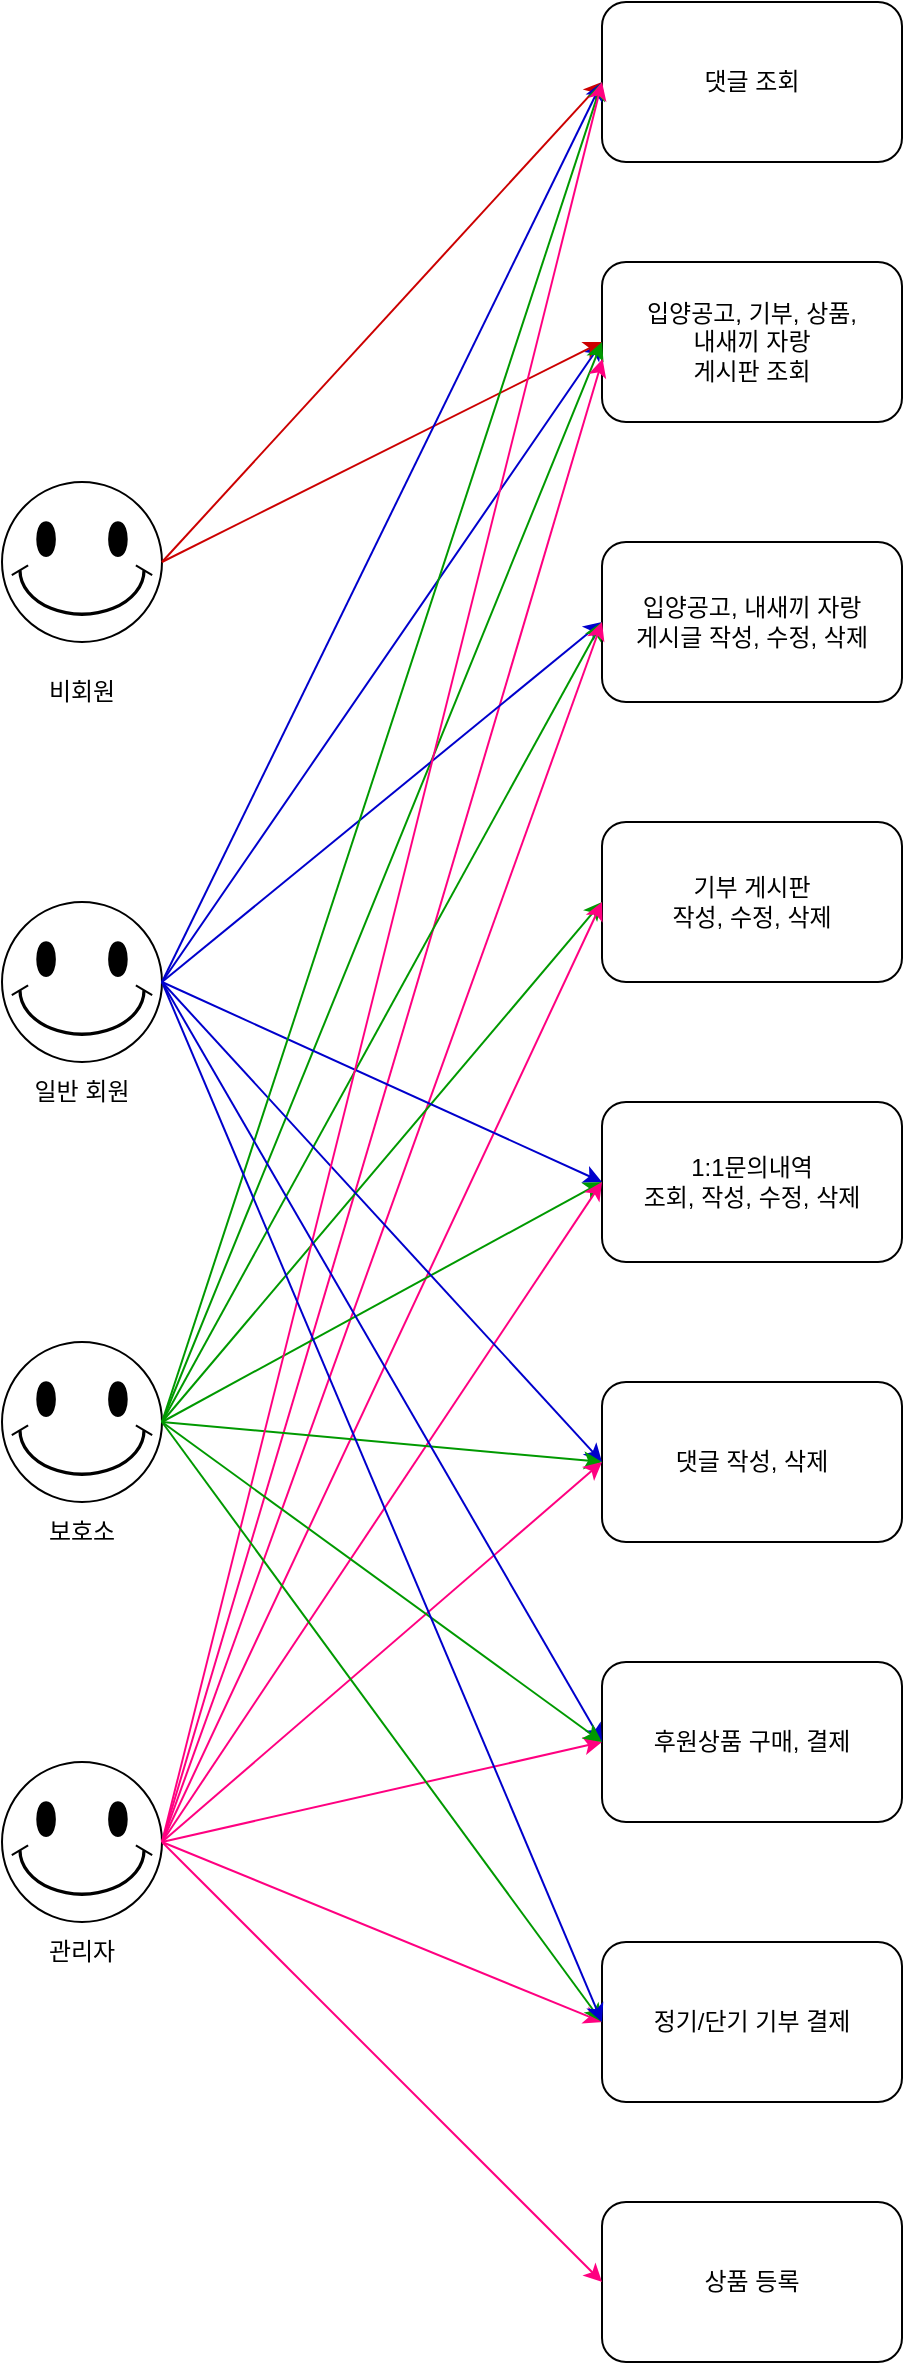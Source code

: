 <mxfile version="16.2.7" type="github">
  <diagram id="yjNOr1RJLhWs88t-OZul" name="Page-1">
    <mxGraphModel dx="1209" dy="1795" grid="1" gridSize="10" guides="1" tooltips="1" connect="1" arrows="1" fold="1" page="1" pageScale="1" pageWidth="827" pageHeight="1169" math="0" shadow="0">
      <root>
        <mxCell id="0" />
        <mxCell id="1" parent="0" />
        <mxCell id="6sxKldOaOXXoCHsrfIVs-1" value="" style="verticalLabelPosition=bottom;verticalAlign=top;html=1;shape=mxgraph.basic.smiley" vertex="1" parent="1">
          <mxGeometry x="80" y="-110" width="80" height="80" as="geometry" />
        </mxCell>
        <mxCell id="6sxKldOaOXXoCHsrfIVs-2" value="" style="rounded=1;whiteSpace=wrap;html=1;" vertex="1" parent="1">
          <mxGeometry x="380" y="-220" width="150" height="80" as="geometry" />
        </mxCell>
        <mxCell id="6sxKldOaOXXoCHsrfIVs-3" value="비회원" style="text;html=1;strokeColor=none;fillColor=none;align=center;verticalAlign=middle;whiteSpace=wrap;rounded=0;" vertex="1" parent="1">
          <mxGeometry x="90" y="-20" width="60" height="30" as="geometry" />
        </mxCell>
        <mxCell id="6sxKldOaOXXoCHsrfIVs-4" value="" style="verticalLabelPosition=bottom;verticalAlign=top;html=1;shape=mxgraph.basic.smiley" vertex="1" parent="1">
          <mxGeometry x="80" y="100" width="80" height="80" as="geometry" />
        </mxCell>
        <mxCell id="6sxKldOaOXXoCHsrfIVs-5" value="일반 회원" style="text;html=1;strokeColor=none;fillColor=none;align=center;verticalAlign=middle;whiteSpace=wrap;rounded=0;" vertex="1" parent="1">
          <mxGeometry x="90" y="180" width="60" height="30" as="geometry" />
        </mxCell>
        <mxCell id="6sxKldOaOXXoCHsrfIVs-6" value="" style="verticalLabelPosition=bottom;verticalAlign=top;html=1;shape=mxgraph.basic.smiley" vertex="1" parent="1">
          <mxGeometry x="80" y="320" width="80" height="80" as="geometry" />
        </mxCell>
        <mxCell id="6sxKldOaOXXoCHsrfIVs-7" value="보호소" style="text;html=1;strokeColor=none;fillColor=none;align=center;verticalAlign=middle;whiteSpace=wrap;rounded=0;" vertex="1" parent="1">
          <mxGeometry x="90" y="400" width="60" height="30" as="geometry" />
        </mxCell>
        <mxCell id="6sxKldOaOXXoCHsrfIVs-8" value="" style="verticalLabelPosition=bottom;verticalAlign=top;html=1;shape=mxgraph.basic.smiley" vertex="1" parent="1">
          <mxGeometry x="80" y="530" width="80" height="80" as="geometry" />
        </mxCell>
        <mxCell id="6sxKldOaOXXoCHsrfIVs-9" value="관리자" style="text;html=1;strokeColor=none;fillColor=none;align=center;verticalAlign=middle;whiteSpace=wrap;rounded=0;" vertex="1" parent="1">
          <mxGeometry x="90" y="610" width="60" height="30" as="geometry" />
        </mxCell>
        <mxCell id="6sxKldOaOXXoCHsrfIVs-10" value="입양공고, 기부, 상품, 내새끼 자랑&lt;br&gt;게시판 조회" style="text;html=1;strokeColor=none;fillColor=none;align=center;verticalAlign=middle;whiteSpace=wrap;rounded=0;" vertex="1" parent="1">
          <mxGeometry x="400" y="-210" width="110" height="60" as="geometry" />
        </mxCell>
        <mxCell id="6sxKldOaOXXoCHsrfIVs-11" value="" style="rounded=1;whiteSpace=wrap;html=1;" vertex="1" parent="1">
          <mxGeometry x="380" y="-80" width="150" height="80" as="geometry" />
        </mxCell>
        <mxCell id="6sxKldOaOXXoCHsrfIVs-12" value="입양공고, 내새끼 자랑&lt;br&gt;게시글 작성, 수정, 삭제" style="text;html=1;strokeColor=none;fillColor=none;align=center;verticalAlign=middle;whiteSpace=wrap;rounded=0;" vertex="1" parent="1">
          <mxGeometry x="390" y="-70" width="130" height="60" as="geometry" />
        </mxCell>
        <mxCell id="6sxKldOaOXXoCHsrfIVs-13" value="" style="rounded=1;whiteSpace=wrap;html=1;" vertex="1" parent="1">
          <mxGeometry x="380" y="60" width="150" height="80" as="geometry" />
        </mxCell>
        <mxCell id="6sxKldOaOXXoCHsrfIVs-14" value="기부 게시판 &lt;br&gt;작성, 수정, 삭제" style="text;html=1;strokeColor=none;fillColor=none;align=center;verticalAlign=middle;whiteSpace=wrap;rounded=0;" vertex="1" parent="1">
          <mxGeometry x="390" y="70" width="130" height="60" as="geometry" />
        </mxCell>
        <mxCell id="6sxKldOaOXXoCHsrfIVs-15" value="" style="rounded=1;whiteSpace=wrap;html=1;" vertex="1" parent="1">
          <mxGeometry x="380" y="620" width="150" height="80" as="geometry" />
        </mxCell>
        <mxCell id="6sxKldOaOXXoCHsrfIVs-16" value="정기/단기 기부 결제" style="text;html=1;strokeColor=none;fillColor=none;align=center;verticalAlign=middle;whiteSpace=wrap;rounded=0;" vertex="1" parent="1">
          <mxGeometry x="390" y="630" width="130" height="60" as="geometry" />
        </mxCell>
        <mxCell id="6sxKldOaOXXoCHsrfIVs-17" value="" style="rounded=1;whiteSpace=wrap;html=1;" vertex="1" parent="1">
          <mxGeometry x="380" y="480" width="150" height="80" as="geometry" />
        </mxCell>
        <mxCell id="6sxKldOaOXXoCHsrfIVs-18" value="후원상품 구매, 결제" style="text;html=1;strokeColor=none;fillColor=none;align=center;verticalAlign=middle;whiteSpace=wrap;rounded=0;" vertex="1" parent="1">
          <mxGeometry x="390" y="490" width="130" height="60" as="geometry" />
        </mxCell>
        <mxCell id="6sxKldOaOXXoCHsrfIVs-19" value="" style="rounded=1;whiteSpace=wrap;html=1;" vertex="1" parent="1">
          <mxGeometry x="380" y="200" width="150" height="80" as="geometry" />
        </mxCell>
        <mxCell id="6sxKldOaOXXoCHsrfIVs-20" value="1:1문의내역&lt;br&gt;조회, 작성, 수정, 삭제" style="text;html=1;strokeColor=none;fillColor=none;align=center;verticalAlign=middle;whiteSpace=wrap;rounded=0;" vertex="1" parent="1">
          <mxGeometry x="390" y="210" width="130" height="60" as="geometry" />
        </mxCell>
        <mxCell id="6sxKldOaOXXoCHsrfIVs-21" value="" style="rounded=1;whiteSpace=wrap;html=1;" vertex="1" parent="1">
          <mxGeometry x="380" y="340" width="150" height="80" as="geometry" />
        </mxCell>
        <mxCell id="6sxKldOaOXXoCHsrfIVs-22" value="댓글 작성, 삭제" style="text;html=1;strokeColor=none;fillColor=none;align=center;verticalAlign=middle;whiteSpace=wrap;rounded=0;" vertex="1" parent="1">
          <mxGeometry x="390" y="350" width="130" height="60" as="geometry" />
        </mxCell>
        <mxCell id="6sxKldOaOXXoCHsrfIVs-25" value="" style="endArrow=classic;html=1;rounded=0;exitX=1;exitY=0.5;exitDx=0;exitDy=0;exitPerimeter=0;entryX=0;entryY=0.5;entryDx=0;entryDy=0;strokeColor=#0000CC;" edge="1" parent="1" source="6sxKldOaOXXoCHsrfIVs-4" target="6sxKldOaOXXoCHsrfIVs-2">
          <mxGeometry width="50" height="50" relative="1" as="geometry">
            <mxPoint x="390" y="110" as="sourcePoint" />
            <mxPoint x="440" y="60" as="targetPoint" />
          </mxGeometry>
        </mxCell>
        <mxCell id="6sxKldOaOXXoCHsrfIVs-26" value="" style="endArrow=classic;html=1;rounded=0;exitX=1;exitY=0.5;exitDx=0;exitDy=0;exitPerimeter=0;entryX=0;entryY=0.5;entryDx=0;entryDy=0;strokeColor=#CC0000;" edge="1" parent="1" source="6sxKldOaOXXoCHsrfIVs-1" target="6sxKldOaOXXoCHsrfIVs-2">
          <mxGeometry width="50" height="50" relative="1" as="geometry">
            <mxPoint x="390" y="110" as="sourcePoint" />
            <mxPoint x="440" y="60" as="targetPoint" />
          </mxGeometry>
        </mxCell>
        <mxCell id="6sxKldOaOXXoCHsrfIVs-27" value="" style="endArrow=classic;html=1;rounded=0;exitX=1;exitY=0.5;exitDx=0;exitDy=0;exitPerimeter=0;entryX=0;entryY=0.5;entryDx=0;entryDy=0;strokeColor=#009900;" edge="1" parent="1" source="6sxKldOaOXXoCHsrfIVs-6" target="6sxKldOaOXXoCHsrfIVs-2">
          <mxGeometry width="50" height="50" relative="1" as="geometry">
            <mxPoint x="390" y="110" as="sourcePoint" />
            <mxPoint x="440" y="60" as="targetPoint" />
          </mxGeometry>
        </mxCell>
        <mxCell id="6sxKldOaOXXoCHsrfIVs-28" value="" style="endArrow=classic;html=1;rounded=0;entryX=0.002;entryY=0.606;entryDx=0;entryDy=0;entryPerimeter=0;exitX=1;exitY=0.5;exitDx=0;exitDy=0;exitPerimeter=0;strokeColor=#FF0080;" edge="1" parent="1" source="6sxKldOaOXXoCHsrfIVs-8" target="6sxKldOaOXXoCHsrfIVs-2">
          <mxGeometry width="50" height="50" relative="1" as="geometry">
            <mxPoint x="390" as="sourcePoint" />
            <mxPoint x="440" y="-50" as="targetPoint" />
          </mxGeometry>
        </mxCell>
        <mxCell id="6sxKldOaOXXoCHsrfIVs-29" value="" style="endArrow=classic;html=1;rounded=0;exitX=1;exitY=0.5;exitDx=0;exitDy=0;exitPerimeter=0;entryX=0;entryY=0.5;entryDx=0;entryDy=0;strokeColor=#0000CC;" edge="1" parent="1" source="6sxKldOaOXXoCHsrfIVs-4" target="6sxKldOaOXXoCHsrfIVs-11">
          <mxGeometry width="50" height="50" relative="1" as="geometry">
            <mxPoint x="390" y="210" as="sourcePoint" />
            <mxPoint x="440" y="160" as="targetPoint" />
          </mxGeometry>
        </mxCell>
        <mxCell id="6sxKldOaOXXoCHsrfIVs-30" value="" style="endArrow=classic;html=1;rounded=0;exitX=1;exitY=0.5;exitDx=0;exitDy=0;exitPerimeter=0;entryX=0;entryY=0.5;entryDx=0;entryDy=0;strokeColor=#009900;" edge="1" parent="1" source="6sxKldOaOXXoCHsrfIVs-6" target="6sxKldOaOXXoCHsrfIVs-11">
          <mxGeometry width="50" height="50" relative="1" as="geometry">
            <mxPoint x="390" y="210" as="sourcePoint" />
            <mxPoint x="440" y="160" as="targetPoint" />
          </mxGeometry>
        </mxCell>
        <mxCell id="6sxKldOaOXXoCHsrfIVs-31" value="" style="endArrow=classic;html=1;rounded=0;exitX=1;exitY=0.5;exitDx=0;exitDy=0;exitPerimeter=0;entryX=0;entryY=0.5;entryDx=0;entryDy=0;strokeColor=#FF0080;" edge="1" parent="1" source="6sxKldOaOXXoCHsrfIVs-8" target="6sxKldOaOXXoCHsrfIVs-11">
          <mxGeometry width="50" height="50" relative="1" as="geometry">
            <mxPoint x="390" y="210" as="sourcePoint" />
            <mxPoint x="440" y="160" as="targetPoint" />
          </mxGeometry>
        </mxCell>
        <mxCell id="6sxKldOaOXXoCHsrfIVs-32" value="" style="endArrow=classic;html=1;rounded=0;exitX=1;exitY=0.5;exitDx=0;exitDy=0;exitPerimeter=0;entryX=0;entryY=0.5;entryDx=0;entryDy=0;strokeColor=#009900;" edge="1" parent="1" source="6sxKldOaOXXoCHsrfIVs-6" target="6sxKldOaOXXoCHsrfIVs-13">
          <mxGeometry width="50" height="50" relative="1" as="geometry">
            <mxPoint x="390" y="320" as="sourcePoint" />
            <mxPoint x="440" y="270" as="targetPoint" />
          </mxGeometry>
        </mxCell>
        <mxCell id="6sxKldOaOXXoCHsrfIVs-33" value="" style="endArrow=classic;html=1;rounded=0;exitX=1;exitY=0.5;exitDx=0;exitDy=0;exitPerimeter=0;entryX=0;entryY=0.5;entryDx=0;entryDy=0;strokeColor=#FF0080;" edge="1" parent="1" source="6sxKldOaOXXoCHsrfIVs-8" target="6sxKldOaOXXoCHsrfIVs-13">
          <mxGeometry width="50" height="50" relative="1" as="geometry">
            <mxPoint x="390" y="320" as="sourcePoint" />
            <mxPoint x="440" y="270" as="targetPoint" />
          </mxGeometry>
        </mxCell>
        <mxCell id="6sxKldOaOXXoCHsrfIVs-34" value="" style="endArrow=classic;html=1;rounded=0;exitX=1;exitY=0.5;exitDx=0;exitDy=0;exitPerimeter=0;entryX=0;entryY=0.5;entryDx=0;entryDy=0;strokeColor=#0000CC;" edge="1" parent="1" source="6sxKldOaOXXoCHsrfIVs-4" target="6sxKldOaOXXoCHsrfIVs-19">
          <mxGeometry width="50" height="50" relative="1" as="geometry">
            <mxPoint x="390" y="320" as="sourcePoint" />
            <mxPoint x="440" y="270" as="targetPoint" />
          </mxGeometry>
        </mxCell>
        <mxCell id="6sxKldOaOXXoCHsrfIVs-35" value="" style="endArrow=classic;html=1;rounded=0;exitX=1;exitY=0.5;exitDx=0;exitDy=0;exitPerimeter=0;entryX=0;entryY=0.5;entryDx=0;entryDy=0;strokeColor=#009900;" edge="1" parent="1" source="6sxKldOaOXXoCHsrfIVs-6" target="6sxKldOaOXXoCHsrfIVs-19">
          <mxGeometry width="50" height="50" relative="1" as="geometry">
            <mxPoint x="390" y="320" as="sourcePoint" />
            <mxPoint x="440" y="270" as="targetPoint" />
          </mxGeometry>
        </mxCell>
        <mxCell id="6sxKldOaOXXoCHsrfIVs-36" value="" style="endArrow=classic;html=1;rounded=0;exitX=1;exitY=0.5;exitDx=0;exitDy=0;exitPerimeter=0;entryX=0;entryY=0.5;entryDx=0;entryDy=0;strokeColor=#FF0080;" edge="1" parent="1" source="6sxKldOaOXXoCHsrfIVs-8" target="6sxKldOaOXXoCHsrfIVs-19">
          <mxGeometry width="50" height="50" relative="1" as="geometry">
            <mxPoint x="390" y="320" as="sourcePoint" />
            <mxPoint x="440" y="270" as="targetPoint" />
          </mxGeometry>
        </mxCell>
        <mxCell id="6sxKldOaOXXoCHsrfIVs-37" value="" style="endArrow=classic;html=1;rounded=0;exitX=1;exitY=0.5;exitDx=0;exitDy=0;exitPerimeter=0;entryX=0;entryY=0.5;entryDx=0;entryDy=0;strokeColor=#0000CC;" edge="1" parent="1" source="6sxKldOaOXXoCHsrfIVs-4" target="6sxKldOaOXXoCHsrfIVs-21">
          <mxGeometry width="50" height="50" relative="1" as="geometry">
            <mxPoint x="390" y="320" as="sourcePoint" />
            <mxPoint x="440" y="270" as="targetPoint" />
          </mxGeometry>
        </mxCell>
        <mxCell id="6sxKldOaOXXoCHsrfIVs-38" value="" style="endArrow=classic;html=1;rounded=0;exitX=1;exitY=0.5;exitDx=0;exitDy=0;exitPerimeter=0;entryX=0;entryY=0.5;entryDx=0;entryDy=0;strokeColor=#009900;" edge="1" parent="1" source="6sxKldOaOXXoCHsrfIVs-6" target="6sxKldOaOXXoCHsrfIVs-21">
          <mxGeometry width="50" height="50" relative="1" as="geometry">
            <mxPoint x="390" y="320" as="sourcePoint" />
            <mxPoint x="440" y="270" as="targetPoint" />
          </mxGeometry>
        </mxCell>
        <mxCell id="6sxKldOaOXXoCHsrfIVs-39" value="" style="endArrow=classic;html=1;rounded=0;exitX=1;exitY=0.5;exitDx=0;exitDy=0;exitPerimeter=0;entryX=0;entryY=0.5;entryDx=0;entryDy=0;strokeColor=#FF0080;" edge="1" parent="1" source="6sxKldOaOXXoCHsrfIVs-8" target="6sxKldOaOXXoCHsrfIVs-17">
          <mxGeometry width="50" height="50" relative="1" as="geometry">
            <mxPoint x="390" y="320" as="sourcePoint" />
            <mxPoint x="440" y="270" as="targetPoint" />
          </mxGeometry>
        </mxCell>
        <mxCell id="6sxKldOaOXXoCHsrfIVs-40" value="" style="rounded=1;whiteSpace=wrap;html=1;" vertex="1" parent="1">
          <mxGeometry x="380" y="-350" width="150" height="80" as="geometry" />
        </mxCell>
        <mxCell id="6sxKldOaOXXoCHsrfIVs-41" value="댓글 조회" style="text;html=1;strokeColor=none;fillColor=none;align=center;verticalAlign=middle;whiteSpace=wrap;rounded=0;" vertex="1" parent="1">
          <mxGeometry x="390" y="-340" width="130" height="60" as="geometry" />
        </mxCell>
        <mxCell id="6sxKldOaOXXoCHsrfIVs-42" value="" style="endArrow=classic;html=1;rounded=0;exitX=1;exitY=0.5;exitDx=0;exitDy=0;exitPerimeter=0;entryX=0;entryY=0.5;entryDx=0;entryDy=0;strokeColor=#CC0000;" edge="1" parent="1" source="6sxKldOaOXXoCHsrfIVs-1" target="6sxKldOaOXXoCHsrfIVs-40">
          <mxGeometry width="50" height="50" relative="1" as="geometry">
            <mxPoint x="390" y="-150" as="sourcePoint" />
            <mxPoint x="440" y="-200" as="targetPoint" />
          </mxGeometry>
        </mxCell>
        <mxCell id="6sxKldOaOXXoCHsrfIVs-43" value="" style="endArrow=classic;html=1;rounded=0;exitX=1;exitY=0.5;exitDx=0;exitDy=0;exitPerimeter=0;entryX=0;entryY=0.5;entryDx=0;entryDy=0;strokeColor=#0000CC;" edge="1" parent="1" source="6sxKldOaOXXoCHsrfIVs-4" target="6sxKldOaOXXoCHsrfIVs-40">
          <mxGeometry width="50" height="50" relative="1" as="geometry">
            <mxPoint x="390" y="70" as="sourcePoint" />
            <mxPoint x="440" y="20" as="targetPoint" />
          </mxGeometry>
        </mxCell>
        <mxCell id="6sxKldOaOXXoCHsrfIVs-44" value="" style="endArrow=classic;html=1;rounded=0;exitX=1;exitY=0.5;exitDx=0;exitDy=0;exitPerimeter=0;entryX=0;entryY=0.5;entryDx=0;entryDy=0;strokeColor=#009900;" edge="1" parent="1" source="6sxKldOaOXXoCHsrfIVs-6" target="6sxKldOaOXXoCHsrfIVs-40">
          <mxGeometry width="50" height="50" relative="1" as="geometry">
            <mxPoint x="390" y="300" as="sourcePoint" />
            <mxPoint x="440" y="250" as="targetPoint" />
          </mxGeometry>
        </mxCell>
        <mxCell id="6sxKldOaOXXoCHsrfIVs-45" value="" style="endArrow=classic;html=1;rounded=0;entryX=0;entryY=0.5;entryDx=0;entryDy=0;exitX=1;exitY=0.5;exitDx=0;exitDy=0;exitPerimeter=0;strokeColor=#FF0080;" edge="1" parent="1" source="6sxKldOaOXXoCHsrfIVs-8" target="6sxKldOaOXXoCHsrfIVs-40">
          <mxGeometry width="50" height="50" relative="1" as="geometry">
            <mxPoint x="390" y="-150" as="sourcePoint" />
            <mxPoint x="440" y="-200" as="targetPoint" />
          </mxGeometry>
        </mxCell>
        <mxCell id="6sxKldOaOXXoCHsrfIVs-46" value="" style="endArrow=classic;html=1;rounded=0;exitX=1;exitY=0.5;exitDx=0;exitDy=0;exitPerimeter=0;entryX=0;entryY=0.5;entryDx=0;entryDy=0;strokeColor=#FF0080;" edge="1" parent="1" source="6sxKldOaOXXoCHsrfIVs-8" target="6sxKldOaOXXoCHsrfIVs-21">
          <mxGeometry width="50" height="50" relative="1" as="geometry">
            <mxPoint x="390" y="410" as="sourcePoint" />
            <mxPoint x="440" y="360" as="targetPoint" />
          </mxGeometry>
        </mxCell>
        <mxCell id="6sxKldOaOXXoCHsrfIVs-47" value="" style="endArrow=classic;html=1;rounded=0;exitX=1;exitY=0.5;exitDx=0;exitDy=0;exitPerimeter=0;entryX=0;entryY=0.5;entryDx=0;entryDy=0;strokeColor=#0000CC;" edge="1" parent="1" source="6sxKldOaOXXoCHsrfIVs-4" target="6sxKldOaOXXoCHsrfIVs-17">
          <mxGeometry width="50" height="50" relative="1" as="geometry">
            <mxPoint x="390" y="410" as="sourcePoint" />
            <mxPoint x="440" y="360" as="targetPoint" />
          </mxGeometry>
        </mxCell>
        <mxCell id="6sxKldOaOXXoCHsrfIVs-48" value="" style="endArrow=classic;html=1;rounded=0;exitX=1;exitY=0.5;exitDx=0;exitDy=0;exitPerimeter=0;entryX=0;entryY=0.5;entryDx=0;entryDy=0;strokeColor=#009900;" edge="1" parent="1" source="6sxKldOaOXXoCHsrfIVs-6" target="6sxKldOaOXXoCHsrfIVs-17">
          <mxGeometry width="50" height="50" relative="1" as="geometry">
            <mxPoint x="390" y="410" as="sourcePoint" />
            <mxPoint x="440" y="360" as="targetPoint" />
          </mxGeometry>
        </mxCell>
        <mxCell id="6sxKldOaOXXoCHsrfIVs-49" value="" style="endArrow=classic;html=1;rounded=0;exitX=1;exitY=0.5;exitDx=0;exitDy=0;exitPerimeter=0;entryX=0;entryY=0.5;entryDx=0;entryDy=0;strokeColor=#FF0080;" edge="1" parent="1" source="6sxKldOaOXXoCHsrfIVs-8" target="6sxKldOaOXXoCHsrfIVs-15">
          <mxGeometry width="50" height="50" relative="1" as="geometry">
            <mxPoint x="390" y="520" as="sourcePoint" />
            <mxPoint x="440" y="470" as="targetPoint" />
          </mxGeometry>
        </mxCell>
        <mxCell id="6sxKldOaOXXoCHsrfIVs-50" value="" style="endArrow=classic;html=1;rounded=0;exitX=1;exitY=0.5;exitDx=0;exitDy=0;exitPerimeter=0;entryX=0;entryY=0.5;entryDx=0;entryDy=0;strokeColor=#009900;" edge="1" parent="1" source="6sxKldOaOXXoCHsrfIVs-6" target="6sxKldOaOXXoCHsrfIVs-15">
          <mxGeometry width="50" height="50" relative="1" as="geometry">
            <mxPoint x="390" y="520" as="sourcePoint" />
            <mxPoint x="440" y="470" as="targetPoint" />
          </mxGeometry>
        </mxCell>
        <mxCell id="6sxKldOaOXXoCHsrfIVs-51" value="" style="endArrow=classic;html=1;rounded=0;exitX=1;exitY=0.5;exitDx=0;exitDy=0;exitPerimeter=0;entryX=0;entryY=0.5;entryDx=0;entryDy=0;strokeColor=#0000CC;" edge="1" parent="1" source="6sxKldOaOXXoCHsrfIVs-4" target="6sxKldOaOXXoCHsrfIVs-15">
          <mxGeometry width="50" height="50" relative="1" as="geometry">
            <mxPoint x="390" y="520" as="sourcePoint" />
            <mxPoint x="440" y="470" as="targetPoint" />
          </mxGeometry>
        </mxCell>
        <mxCell id="6sxKldOaOXXoCHsrfIVs-52" value="" style="rounded=1;whiteSpace=wrap;html=1;" vertex="1" parent="1">
          <mxGeometry x="380" y="750" width="150" height="80" as="geometry" />
        </mxCell>
        <mxCell id="6sxKldOaOXXoCHsrfIVs-53" value="상품 등록" style="text;html=1;strokeColor=none;fillColor=none;align=center;verticalAlign=middle;whiteSpace=wrap;rounded=0;" vertex="1" parent="1">
          <mxGeometry x="390" y="760" width="130" height="60" as="geometry" />
        </mxCell>
        <mxCell id="6sxKldOaOXXoCHsrfIVs-54" value="" style="endArrow=classic;html=1;rounded=0;exitX=1;exitY=0.5;exitDx=0;exitDy=0;exitPerimeter=0;entryX=0;entryY=0.5;entryDx=0;entryDy=0;strokeColor=#FF0080;" edge="1" parent="1" source="6sxKldOaOXXoCHsrfIVs-8" target="6sxKldOaOXXoCHsrfIVs-52">
          <mxGeometry width="50" height="50" relative="1" as="geometry">
            <mxPoint x="390" y="740" as="sourcePoint" />
            <mxPoint x="440" y="690" as="targetPoint" />
          </mxGeometry>
        </mxCell>
      </root>
    </mxGraphModel>
  </diagram>
</mxfile>
